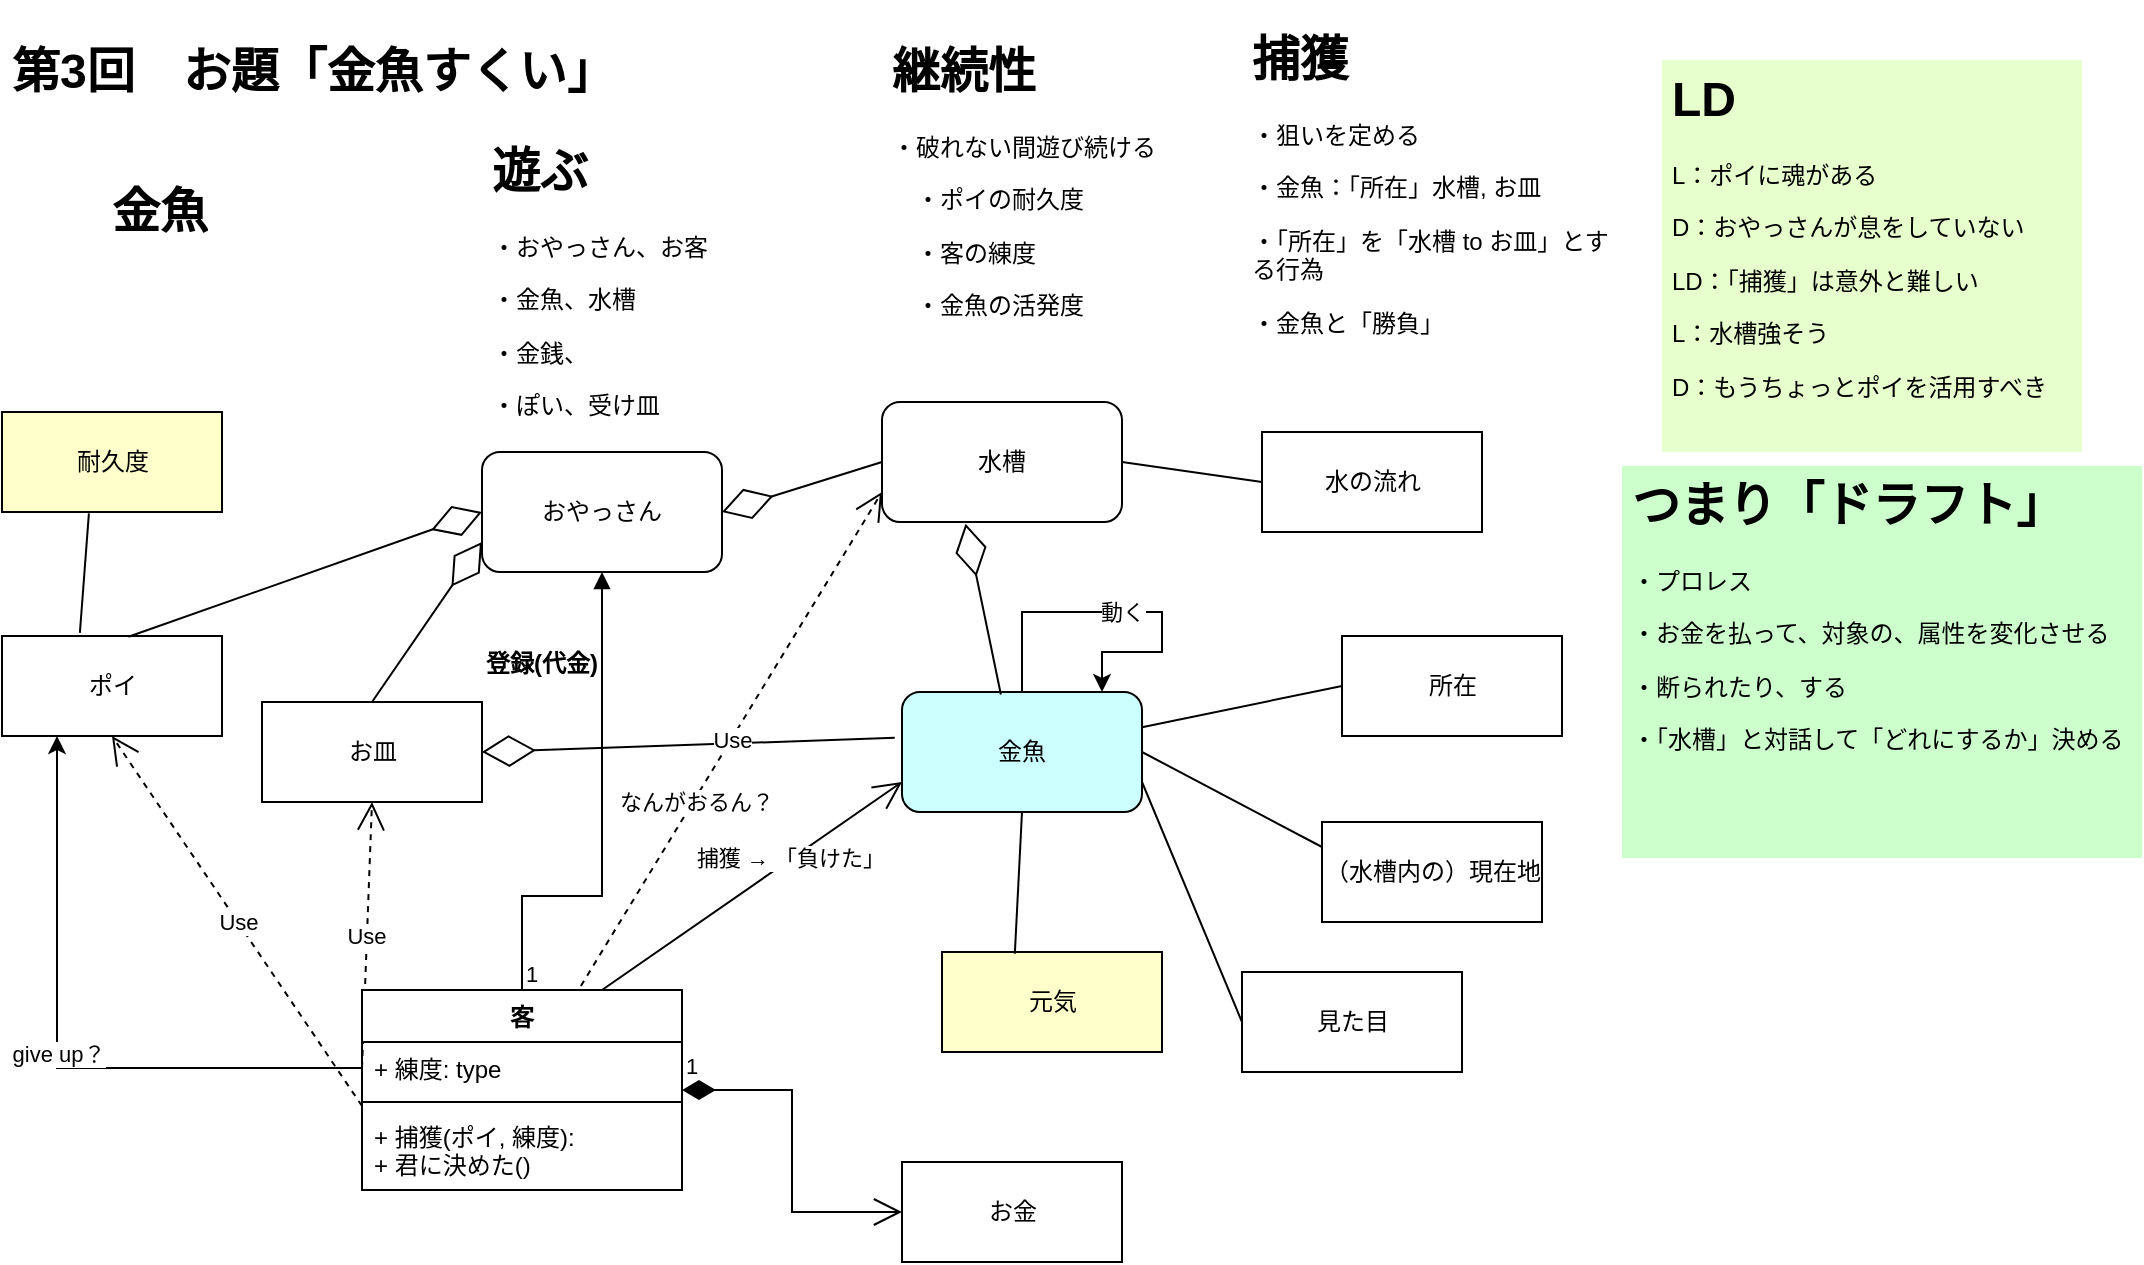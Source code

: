 <mxfile version="20.2.3" type="device"><diagram id="bdQAz7lVeUBXQ27kgXAK" name="ページ1"><mxGraphModel dx="1076" dy="729" grid="1" gridSize="10" guides="1" tooltips="1" connect="1" arrows="1" fold="1" page="1" pageScale="1" pageWidth="827" pageHeight="1169" math="0" shadow="0"><root><mxCell id="0"/><mxCell id="1" parent="0"/><mxCell id="XHkl0eGx5Ojj-BRRhOgY-1" value="&lt;h1&gt;第3回　お題「金魚すくい」&lt;/h1&gt;" style="text;html=1;strokeColor=none;fillColor=none;spacing=5;spacingTop=-20;whiteSpace=wrap;overflow=hidden;rounded=0;" vertex="1" parent="1"><mxGeometry x="30" y="20" width="370" height="40" as="geometry"/></mxCell><mxCell id="XHkl0eGx5Ojj-BRRhOgY-3" value="&lt;h1&gt;金魚&lt;/h1&gt;&lt;p&gt;&lt;br&gt;&lt;/p&gt;" style="text;html=1;strokeColor=none;fillColor=none;spacing=5;spacingTop=-20;whiteSpace=wrap;overflow=hidden;rounded=0;" vertex="1" parent="1"><mxGeometry x="80" y="90" width="190" height="90" as="geometry"/></mxCell><mxCell id="XHkl0eGx5Ojj-BRRhOgY-4" value="&lt;h1&gt;遊ぶ&lt;/h1&gt;&lt;p&gt;・おやっさん、お客&lt;/p&gt;&lt;p&gt;・金魚、水槽&lt;/p&gt;&lt;p&gt;・金銭、&lt;/p&gt;&lt;p&gt;・ぽい、受け皿&lt;/p&gt;" style="text;html=1;strokeColor=none;fillColor=none;spacing=5;spacingTop=-20;whiteSpace=wrap;overflow=hidden;rounded=0;" vertex="1" parent="1"><mxGeometry x="270" y="70" width="190" height="150" as="geometry"/></mxCell><mxCell id="XHkl0eGx5Ojj-BRRhOgY-5" value="おやっさん" style="rounded=1;whiteSpace=wrap;html=1;" vertex="1" parent="1"><mxGeometry x="270" y="230" width="120" height="60" as="geometry"/></mxCell><mxCell id="XHkl0eGx5Ojj-BRRhOgY-7" value="金魚" style="rounded=1;whiteSpace=wrap;html=1;fillColor=#CCFFFF;" vertex="1" parent="1"><mxGeometry x="480" y="350" width="120" height="60" as="geometry"/></mxCell><mxCell id="XHkl0eGx5Ojj-BRRhOgY-8" value="水槽" style="rounded=1;whiteSpace=wrap;html=1;" vertex="1" parent="1"><mxGeometry x="470" y="205" width="120" height="60" as="geometry"/></mxCell><mxCell id="XHkl0eGx5Ojj-BRRhOgY-9" value="name" style="endArrow=block;endFill=1;html=1;edgeStyle=orthogonalEdgeStyle;align=left;verticalAlign=top;rounded=0;exitX=0.5;exitY=0;exitDx=0;exitDy=0;entryX=0.5;entryY=1;entryDx=0;entryDy=0;" edge="1" parent="1" source="XHkl0eGx5Ojj-BRRhOgY-28" target="XHkl0eGx5Ojj-BRRhOgY-5"><mxGeometry x="-1" relative="1" as="geometry"><mxPoint x="270" y="410.0" as="sourcePoint"/><mxPoint x="440" y="260" as="targetPoint"/><Array as="points"><mxPoint x="330" y="452"/></Array></mxGeometry></mxCell><mxCell id="XHkl0eGx5Ojj-BRRhOgY-10" value="1" style="edgeLabel;resizable=0;html=1;align=left;verticalAlign=bottom;" connectable="0" vertex="1" parent="XHkl0eGx5Ojj-BRRhOgY-9"><mxGeometry x="-1" relative="1" as="geometry"/></mxCell><mxCell id="XHkl0eGx5Ojj-BRRhOgY-11" value="登録(代金)" style="text;align=center;fontStyle=1;verticalAlign=middle;spacingLeft=3;spacingRight=3;strokeColor=none;rotatable=0;points=[[0,0.5],[1,0.5]];portConstraint=eastwest;" vertex="1" parent="1"><mxGeometry x="260" y="322" width="80" height="26" as="geometry"/></mxCell><mxCell id="XHkl0eGx5Ojj-BRRhOgY-12" value="ポイ" style="html=1;" vertex="1" parent="1"><mxGeometry x="30" y="322" width="110" height="50" as="geometry"/></mxCell><mxCell id="XHkl0eGx5Ojj-BRRhOgY-13" value="お皿" style="html=1;" vertex="1" parent="1"><mxGeometry x="160" y="355" width="110" height="50" as="geometry"/></mxCell><mxCell id="XHkl0eGx5Ojj-BRRhOgY-14" value="Use" style="endArrow=open;endSize=12;dashed=1;html=1;rounded=0;entryX=0.5;entryY=1;entryDx=0;entryDy=0;exitX=0;exitY=0.75;exitDx=0;exitDy=0;exitPerimeter=0;" edge="1" parent="1" source="XHkl0eGx5Ojj-BRRhOgY-30" target="XHkl0eGx5Ojj-BRRhOgY-12"><mxGeometry width="160" relative="1" as="geometry"><mxPoint x="210" y="490" as="sourcePoint"/><mxPoint x="440" y="260" as="targetPoint"/></mxGeometry></mxCell><mxCell id="XHkl0eGx5Ojj-BRRhOgY-15" value="Use" style="endArrow=open;endSize=12;dashed=1;html=1;rounded=0;exitX=0;exitY=0.5;exitDx=0;exitDy=0;entryX=0.5;entryY=1;entryDx=0;entryDy=0;" edge="1" parent="1" source="XHkl0eGx5Ojj-BRRhOgY-29" target="XHkl0eGx5Ojj-BRRhOgY-13"><mxGeometry width="160" relative="1" as="geometry"><mxPoint x="206.76" y="449.12" as="sourcePoint"/><mxPoint x="150" y="331" as="targetPoint"/></mxGeometry></mxCell><mxCell id="XHkl0eGx5Ojj-BRRhOgY-16" value="お金" style="html=1;" vertex="1" parent="1"><mxGeometry x="480" y="585" width="110" height="50" as="geometry"/></mxCell><mxCell id="XHkl0eGx5Ojj-BRRhOgY-17" value="1" style="endArrow=open;html=1;endSize=12;startArrow=diamondThin;startSize=14;startFill=1;edgeStyle=orthogonalEdgeStyle;align=left;verticalAlign=bottom;rounded=0;exitX=1;exitY=0.5;exitDx=0;exitDy=0;entryX=0;entryY=0.5;entryDx=0;entryDy=0;" edge="1" parent="1" source="XHkl0eGx5Ojj-BRRhOgY-28" target="XHkl0eGx5Ojj-BRRhOgY-16"><mxGeometry x="-1" y="3" relative="1" as="geometry"><mxPoint x="330" y="440.0" as="sourcePoint"/><mxPoint x="440" y="260" as="targetPoint"/></mxGeometry></mxCell><mxCell id="XHkl0eGx5Ojj-BRRhOgY-21" value="" style="endArrow=diamondThin;endFill=0;endSize=24;html=1;rounded=0;exitX=0.575;exitY=0.008;exitDx=0;exitDy=0;exitPerimeter=0;entryX=0;entryY=0.5;entryDx=0;entryDy=0;" edge="1" parent="1" source="XHkl0eGx5Ojj-BRRhOgY-12" target="XHkl0eGx5Ojj-BRRhOgY-5"><mxGeometry width="160" relative="1" as="geometry"><mxPoint x="280" y="260" as="sourcePoint"/><mxPoint x="440" y="260" as="targetPoint"/></mxGeometry></mxCell><mxCell id="XHkl0eGx5Ojj-BRRhOgY-22" value="" style="endArrow=diamondThin;endFill=0;endSize=24;html=1;rounded=0;exitX=0.5;exitY=0;exitDx=0;exitDy=0;entryX=0;entryY=0.75;entryDx=0;entryDy=0;" edge="1" parent="1" source="XHkl0eGx5Ojj-BRRhOgY-13" target="XHkl0eGx5Ojj-BRRhOgY-5"><mxGeometry width="160" relative="1" as="geometry"><mxPoint x="103.25" y="310.4" as="sourcePoint"/><mxPoint x="220" y="290" as="targetPoint"/></mxGeometry></mxCell><mxCell id="XHkl0eGx5Ojj-BRRhOgY-23" value="" style="endArrow=diamondThin;endFill=0;endSize=24;html=1;rounded=0;exitX=0;exitY=0.5;exitDx=0;exitDy=0;entryX=1;entryY=0.5;entryDx=0;entryDy=0;" edge="1" parent="1" source="XHkl0eGx5Ojj-BRRhOgY-8" target="XHkl0eGx5Ojj-BRRhOgY-5"><mxGeometry width="160" relative="1" as="geometry"><mxPoint x="95" y="390.0" as="sourcePoint"/><mxPoint x="230" y="300" as="targetPoint"/></mxGeometry></mxCell><mxCell id="XHkl0eGx5Ojj-BRRhOgY-24" value="耐久度" style="html=1;fillColor=#FFFFCC;" vertex="1" parent="1"><mxGeometry x="30" y="210" width="110" height="50" as="geometry"/></mxCell><mxCell id="XHkl0eGx5Ojj-BRRhOgY-25" value="" style="endArrow=none;html=1;rounded=0;exitX=0.354;exitY=-0.031;exitDx=0;exitDy=0;exitPerimeter=0;entryX=0.395;entryY=1.013;entryDx=0;entryDy=0;entryPerimeter=0;" edge="1" parent="1" source="XHkl0eGx5Ojj-BRRhOgY-12" target="XHkl0eGx5Ojj-BRRhOgY-24"><mxGeometry width="50" height="50" relative="1" as="geometry"><mxPoint x="340" y="290" as="sourcePoint"/><mxPoint x="390" y="240" as="targetPoint"/></mxGeometry></mxCell><mxCell id="XHkl0eGx5Ojj-BRRhOgY-26" value="&lt;h1&gt;継続性&lt;/h1&gt;&lt;p&gt;・破れない間遊び続ける&lt;/p&gt;&lt;p&gt;　・ポイの耐久度&lt;/p&gt;&lt;p&gt;　・客の練度&lt;/p&gt;&lt;p&gt;　・金魚の活発度&lt;/p&gt;" style="text;html=1;strokeColor=none;fillColor=none;spacing=5;spacingTop=-20;whiteSpace=wrap;overflow=hidden;rounded=0;" vertex="1" parent="1"><mxGeometry x="470" y="20" width="190" height="150" as="geometry"/></mxCell><mxCell id="XHkl0eGx5Ojj-BRRhOgY-28" value="客" style="swimlane;fontStyle=1;align=center;verticalAlign=top;childLayout=stackLayout;horizontal=1;startSize=26;horizontalStack=0;resizeParent=1;resizeParentMax=0;resizeLast=0;collapsible=1;marginBottom=0;" vertex="1" parent="1"><mxGeometry x="210" y="499" width="160" height="100" as="geometry"/></mxCell><mxCell id="XHkl0eGx5Ojj-BRRhOgY-29" value="+ 練度: type" style="text;strokeColor=none;fillColor=none;align=left;verticalAlign=top;spacingLeft=4;spacingRight=4;overflow=hidden;rotatable=0;points=[[0,0.5],[1,0.5]];portConstraint=eastwest;" vertex="1" parent="XHkl0eGx5Ojj-BRRhOgY-28"><mxGeometry y="26" width="160" height="26" as="geometry"/></mxCell><mxCell id="XHkl0eGx5Ojj-BRRhOgY-30" value="" style="line;strokeWidth=1;fillColor=none;align=left;verticalAlign=middle;spacingTop=-1;spacingLeft=3;spacingRight=3;rotatable=0;labelPosition=right;points=[];portConstraint=eastwest;" vertex="1" parent="XHkl0eGx5Ojj-BRRhOgY-28"><mxGeometry y="52" width="160" height="8" as="geometry"/></mxCell><mxCell id="XHkl0eGx5Ojj-BRRhOgY-31" value="+ 捕獲(ポイ, 練度): &#10;+ 君に決めた()" style="text;strokeColor=none;fillColor=none;align=left;verticalAlign=top;spacingLeft=4;spacingRight=4;overflow=hidden;rotatable=0;points=[[0,0.5],[1,0.5]];portConstraint=eastwest;" vertex="1" parent="XHkl0eGx5Ojj-BRRhOgY-28"><mxGeometry y="60" width="160" height="40" as="geometry"/></mxCell><mxCell id="XHkl0eGx5Ojj-BRRhOgY-33" value="" style="endArrow=diamondThin;endFill=0;endSize=24;html=1;rounded=0;entryX=0.348;entryY=1.014;entryDx=0;entryDy=0;startArrow=none;exitX=0.412;exitY=0.021;exitDx=0;exitDy=0;exitPerimeter=0;entryPerimeter=0;" edge="1" parent="1" source="XHkl0eGx5Ojj-BRRhOgY-7" target="XHkl0eGx5Ojj-BRRhOgY-8"><mxGeometry width="160" relative="1" as="geometry"><mxPoint x="420" y="260" as="sourcePoint"/><mxPoint x="350" y="280" as="targetPoint"/></mxGeometry></mxCell><mxCell id="XHkl0eGx5Ojj-BRRhOgY-34" value="" style="endArrow=diamondThin;endFill=0;endSize=24;html=1;rounded=0;entryX=1;entryY=0.5;entryDx=0;entryDy=0;exitX=-0.03;exitY=0.382;exitDx=0;exitDy=0;exitPerimeter=0;" edge="1" parent="1" source="XHkl0eGx5Ojj-BRRhOgY-7" target="XHkl0eGx5Ojj-BRRhOgY-13"><mxGeometry width="160" relative="1" as="geometry"><mxPoint x="542.857" y="365.0" as="sourcePoint"/><mxPoint x="550" y="290" as="targetPoint"/></mxGeometry></mxCell><mxCell id="XHkl0eGx5Ojj-BRRhOgY-35" value="&lt;h1&gt;捕獲&lt;/h1&gt;&lt;p&gt;・狙いを定める&lt;/p&gt;&lt;p&gt;・金魚：「所在」水槽, お皿&lt;/p&gt;&lt;p&gt;・「所在」を「水槽 to お皿」とする行為&lt;/p&gt;&lt;p&gt;・金魚と「勝負」&lt;/p&gt;" style="text;html=1;strokeColor=none;fillColor=none;spacing=5;spacingTop=-20;whiteSpace=wrap;overflow=hidden;rounded=0;" vertex="1" parent="1"><mxGeometry x="650" y="14" width="190" height="162" as="geometry"/></mxCell><mxCell id="XHkl0eGx5Ojj-BRRhOgY-37" value="元気" style="html=1;fillColor=#FFFFCC;" vertex="1" parent="1"><mxGeometry x="500" y="480" width="110" height="50" as="geometry"/></mxCell><mxCell id="XHkl0eGx5Ojj-BRRhOgY-39" value="" style="endArrow=none;html=1;rounded=0;entryX=0.331;entryY=0.017;entryDx=0;entryDy=0;entryPerimeter=0;exitX=0.5;exitY=1;exitDx=0;exitDy=0;" edge="1" parent="1" source="XHkl0eGx5Ojj-BRRhOgY-7" target="XHkl0eGx5Ojj-BRRhOgY-37"><mxGeometry width="50" height="50" relative="1" as="geometry"><mxPoint x="530" y="410" as="sourcePoint"/><mxPoint x="510" y="320" as="targetPoint"/></mxGeometry></mxCell><mxCell id="XHkl0eGx5Ojj-BRRhOgY-36" value="所在" style="html=1;" vertex="1" parent="1"><mxGeometry x="700" y="322" width="110" height="50" as="geometry"/></mxCell><mxCell id="XHkl0eGx5Ojj-BRRhOgY-40" value="" style="endArrow=none;endFill=0;endSize=24;html=1;rounded=0;entryX=0;entryY=0.5;entryDx=0;entryDy=0;" edge="1" parent="1" source="XHkl0eGx5Ojj-BRRhOgY-7" target="XHkl0eGx5Ojj-BRRhOgY-36"><mxGeometry width="160" relative="1" as="geometry"><mxPoint x="532.857" y="355" as="sourcePoint"/><mxPoint x="540" y="280" as="targetPoint"/></mxGeometry></mxCell><mxCell id="XHkl0eGx5Ojj-BRRhOgY-41" value="" style="endArrow=open;endFill=1;endSize=12;html=1;rounded=0;exitX=0.75;exitY=0;exitDx=0;exitDy=0;entryX=0;entryY=0.75;entryDx=0;entryDy=0;" edge="1" parent="1" source="XHkl0eGx5Ojj-BRRhOgY-28" target="XHkl0eGx5Ojj-BRRhOgY-7"><mxGeometry width="160" relative="1" as="geometry"><mxPoint x="410" y="350" as="sourcePoint"/><mxPoint x="570" y="350" as="targetPoint"/></mxGeometry></mxCell><mxCell id="XHkl0eGx5Ojj-BRRhOgY-42" value="捕獲 → 「負けた」" style="edgeLabel;html=1;align=center;verticalAlign=middle;resizable=0;points=[];" vertex="1" connectable="0" parent="XHkl0eGx5Ojj-BRRhOgY-41"><mxGeometry x="0.259" y="1" relative="1" as="geometry"><mxPoint as="offset"/></mxGeometry></mxCell><mxCell id="XHkl0eGx5Ojj-BRRhOgY-43" value="（水槽内の）現在地" style="html=1;" vertex="1" parent="1"><mxGeometry x="690" y="415" width="110" height="50" as="geometry"/></mxCell><mxCell id="XHkl0eGx5Ojj-BRRhOgY-44" value="" style="endArrow=none;endFill=0;endSize=24;html=1;rounded=0;entryX=0;entryY=0.25;entryDx=0;entryDy=0;exitX=1;exitY=0.5;exitDx=0;exitDy=0;" edge="1" parent="1" source="XHkl0eGx5Ojj-BRRhOgY-7" target="XHkl0eGx5Ojj-BRRhOgY-43"><mxGeometry width="160" relative="1" as="geometry"><mxPoint x="582.857" y="365" as="sourcePoint"/><mxPoint x="640" y="325" as="targetPoint"/></mxGeometry></mxCell><mxCell id="XHkl0eGx5Ojj-BRRhOgY-45" value="見た目" style="html=1;" vertex="1" parent="1"><mxGeometry x="650" y="490" width="110" height="50" as="geometry"/></mxCell><mxCell id="XHkl0eGx5Ojj-BRRhOgY-46" value="" style="endArrow=none;endFill=0;endSize=24;html=1;rounded=0;entryX=0;entryY=0.5;entryDx=0;entryDy=0;exitX=1;exitY=0.75;exitDx=0;exitDy=0;" edge="1" parent="1" source="XHkl0eGx5Ojj-BRRhOgY-7" target="XHkl0eGx5Ojj-BRRhOgY-45"><mxGeometry width="160" relative="1" as="geometry"><mxPoint x="600" y="395" as="sourcePoint"/><mxPoint x="660" y="394.5" as="targetPoint"/></mxGeometry></mxCell><mxCell id="XHkl0eGx5Ojj-BRRhOgY-48" value="Use" style="endArrow=open;endSize=12;dashed=1;html=1;rounded=0;exitX=0.684;exitY=-0.02;exitDx=0;exitDy=0;exitPerimeter=0;entryX=0;entryY=0.75;entryDx=0;entryDy=0;" edge="1" parent="1" source="XHkl0eGx5Ojj-BRRhOgY-28" target="XHkl0eGx5Ojj-BRRhOgY-8"><mxGeometry width="160" relative="1" as="geometry"><mxPoint x="410" y="350" as="sourcePoint"/><mxPoint x="570" y="350" as="targetPoint"/></mxGeometry></mxCell><mxCell id="XHkl0eGx5Ojj-BRRhOgY-49" value="なんがおるん？" style="edgeLabel;html=1;align=center;verticalAlign=middle;resizable=0;points=[];" vertex="1" connectable="0" parent="XHkl0eGx5Ojj-BRRhOgY-48"><mxGeometry x="-0.246" y="-1" relative="1" as="geometry"><mxPoint as="offset"/></mxGeometry></mxCell><mxCell id="XHkl0eGx5Ojj-BRRhOgY-50" value="動く" style="edgeStyle=orthogonalEdgeStyle;rounded=0;orthogonalLoop=1;jettySize=auto;html=1;" edge="1" parent="1" source="XHkl0eGx5Ojj-BRRhOgY-7" target="XHkl0eGx5Ojj-BRRhOgY-7"><mxGeometry relative="1" as="geometry"><Array as="points"><mxPoint x="540" y="310"/><mxPoint x="610" y="310"/><mxPoint x="610" y="330"/><mxPoint x="580" y="330"/></Array></mxGeometry></mxCell><mxCell id="XHkl0eGx5Ojj-BRRhOgY-51" value="水の流れ" style="html=1;" vertex="1" parent="1"><mxGeometry x="660" y="220" width="110" height="50" as="geometry"/></mxCell><mxCell id="XHkl0eGx5Ojj-BRRhOgY-52" value="" style="endArrow=none;endFill=0;endSize=24;html=1;rounded=0;entryX=0;entryY=0.5;entryDx=0;entryDy=0;exitX=1;exitY=0.5;exitDx=0;exitDy=0;" edge="1" parent="1" source="XHkl0eGx5Ojj-BRRhOgY-8" target="XHkl0eGx5Ojj-BRRhOgY-51"><mxGeometry width="160" relative="1" as="geometry"><mxPoint x="600" y="390.2" as="sourcePoint"/><mxPoint x="690" y="383" as="targetPoint"/></mxGeometry></mxCell><mxCell id="XHkl0eGx5Ojj-BRRhOgY-53" value="give up？" style="edgeStyle=orthogonalEdgeStyle;rounded=0;orthogonalLoop=1;jettySize=auto;html=1;entryX=0.25;entryY=1;entryDx=0;entryDy=0;" edge="1" parent="1" source="XHkl0eGx5Ojj-BRRhOgY-29" target="XHkl0eGx5Ojj-BRRhOgY-12"><mxGeometry relative="1" as="geometry"/></mxCell><mxCell id="XHkl0eGx5Ojj-BRRhOgY-54" value="&lt;h1&gt;LD&lt;/h1&gt;&lt;p&gt;L：ポイに魂がある&lt;/p&gt;&lt;p&gt;D：おやっさんが息をしていない&lt;/p&gt;&lt;p&gt;LD：「捕獲」は意外と難しい&lt;/p&gt;&lt;p&gt;L：水槽強そう&lt;/p&gt;&lt;p&gt;D：もうちょっとポイを活用すべき&lt;/p&gt;" style="text;html=1;strokeColor=none;fillColor=#E6FFCC;spacing=5;spacingTop=-20;whiteSpace=wrap;overflow=hidden;rounded=0;" vertex="1" parent="1"><mxGeometry x="860" y="34" width="210" height="196" as="geometry"/></mxCell><mxCell id="XHkl0eGx5Ojj-BRRhOgY-55" value="&lt;h1&gt;つまり「ドラフト」&lt;/h1&gt;&lt;p&gt;・プロレス&lt;/p&gt;&lt;p&gt;・お金を払って、対象の、属性を変化させる&lt;/p&gt;&lt;p&gt;・断られたり、する&lt;/p&gt;&lt;p&gt;・「水槽」と対話して「どれにするか」決める&lt;/p&gt;" style="text;html=1;strokeColor=none;fillColor=#CCFFCC;spacing=5;spacingTop=-20;whiteSpace=wrap;overflow=hidden;rounded=0;" vertex="1" parent="1"><mxGeometry x="840" y="237" width="260" height="196" as="geometry"/></mxCell></root></mxGraphModel></diagram></mxfile>